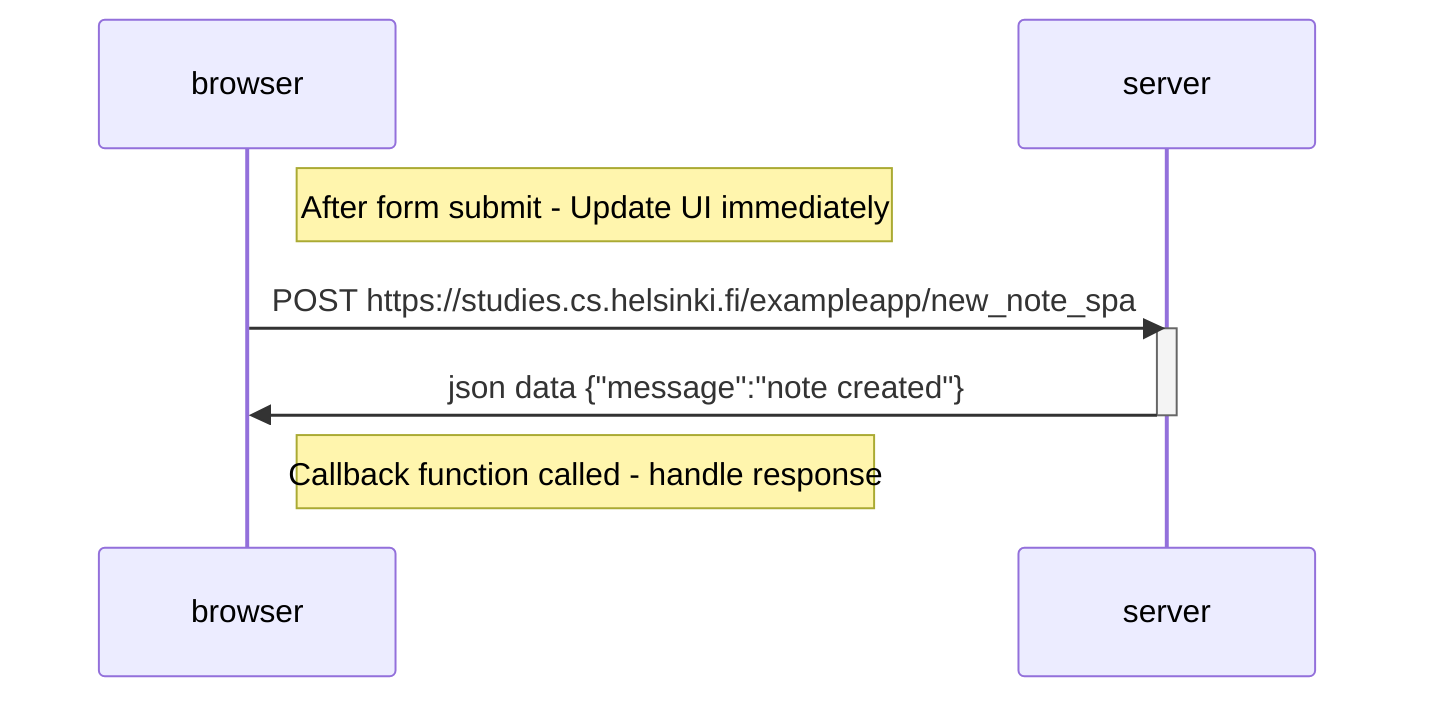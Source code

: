 sequenceDiagram
    participant browser 
    participant server 

    Note right of browser: After form submit - Update UI immediately
    browser->>server: POST https://studies.cs.helsinki.fi/exampleapp/new_note_spa
    activate server 
    server->>browser: json data {"message":"note created"}
    deactivate server 
    Note right of browser: Callback function called - handle response